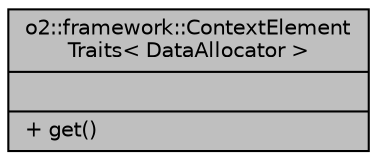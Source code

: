 digraph "o2::framework::ContextElementTraits&lt; DataAllocator &gt;"
{
 // INTERACTIVE_SVG=YES
  bgcolor="transparent";
  edge [fontname="Helvetica",fontsize="10",labelfontname="Helvetica",labelfontsize="10"];
  node [fontname="Helvetica",fontsize="10",shape=record];
  Node1 [label="{o2::framework::ContextElement\lTraits\< DataAllocator \>\n||+ get()\l}",height=0.2,width=0.4,color="black", fillcolor="grey75", style="filled" fontcolor="black"];
}
